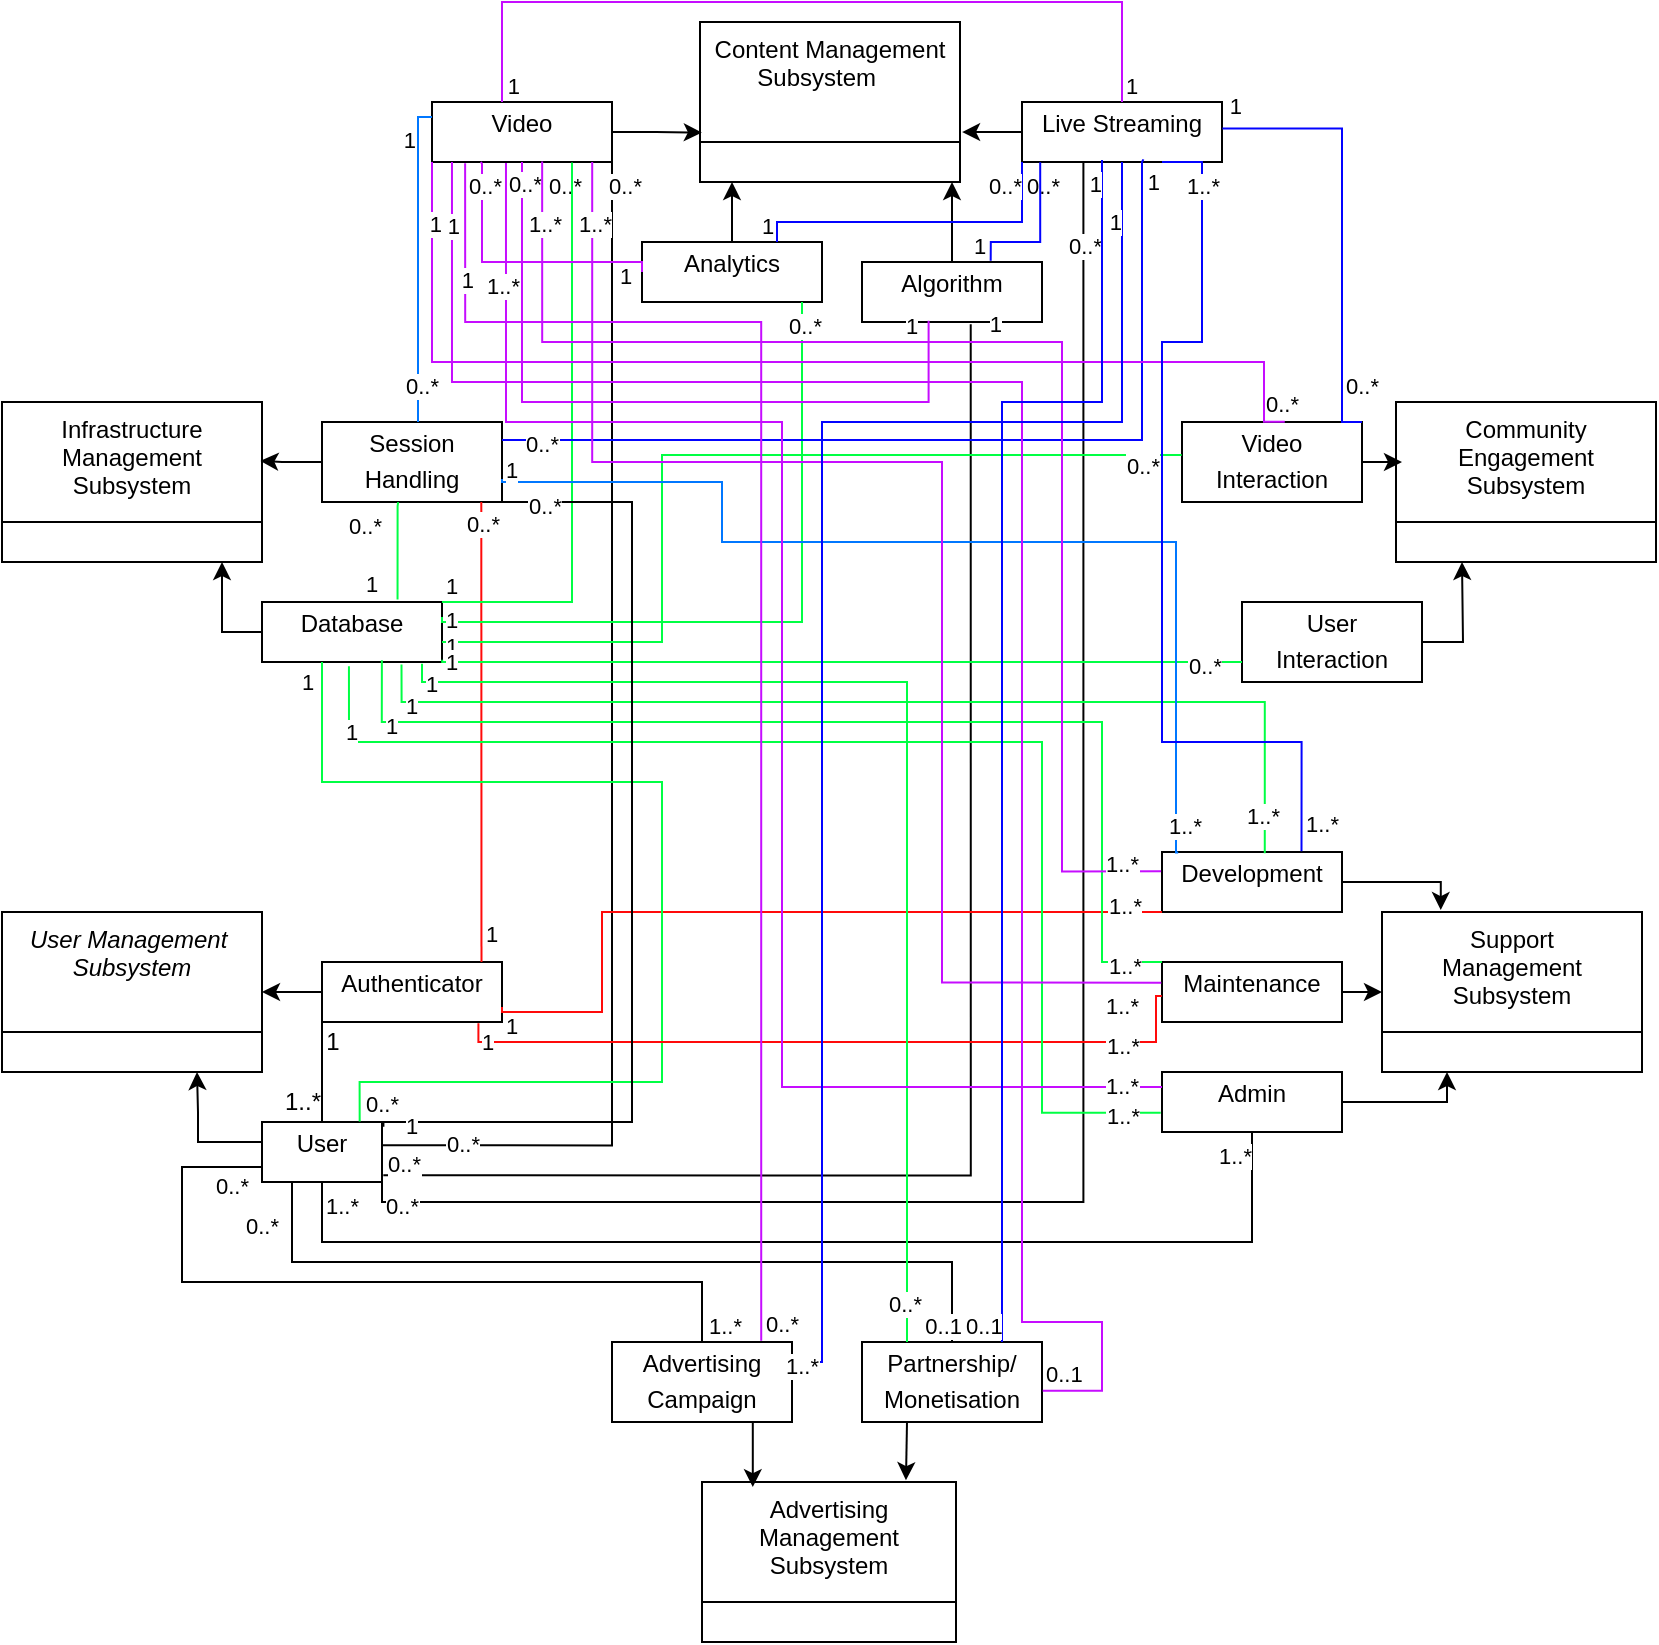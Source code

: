 <mxfile version="24.4.2" type="device">
  <diagram id="C5RBs43oDa-KdzZeNtuy" name="Page-1">
    <mxGraphModel dx="933" dy="451" grid="1" gridSize="10" guides="1" tooltips="1" connect="1" arrows="1" fold="1" page="1" pageScale="1" pageWidth="827" pageHeight="1169" math="0" shadow="0">
      <root>
        <mxCell id="WIyWlLk6GJQsqaUBKTNV-0" />
        <mxCell id="WIyWlLk6GJQsqaUBKTNV-1" parent="WIyWlLk6GJQsqaUBKTNV-0" />
        <mxCell id="zkfFHV4jXpPFQw0GAbJ--0" value="User Management &#xa;Subsystem" style="swimlane;fontStyle=2;align=center;verticalAlign=top;childLayout=stackLayout;horizontal=1;startSize=60;horizontalStack=0;resizeParent=1;resizeLast=0;collapsible=1;marginBottom=0;rounded=0;shadow=0;strokeWidth=1;" parent="WIyWlLk6GJQsqaUBKTNV-1" vertex="1">
          <mxGeometry y="465" width="130" height="80" as="geometry">
            <mxRectangle x="230" y="140" width="160" height="26" as="alternateBounds" />
          </mxGeometry>
        </mxCell>
        <mxCell id="zkfFHV4jXpPFQw0GAbJ--6" value="Community&#xa;Engagement&#xa;Subsystem" style="swimlane;fontStyle=0;align=center;verticalAlign=top;childLayout=stackLayout;horizontal=1;startSize=60;horizontalStack=0;resizeParent=1;resizeLast=0;collapsible=1;marginBottom=0;rounded=0;shadow=0;strokeWidth=1;" parent="WIyWlLk6GJQsqaUBKTNV-1" vertex="1">
          <mxGeometry x="697" y="210" width="130" height="80" as="geometry">
            <mxRectangle x="130" y="380" width="160" height="26" as="alternateBounds" />
          </mxGeometry>
        </mxCell>
        <mxCell id="zkfFHV4jXpPFQw0GAbJ--13" value="Content Management&#xa;Subsystem    " style="swimlane;fontStyle=0;align=center;verticalAlign=top;childLayout=stackLayout;horizontal=1;startSize=60;horizontalStack=0;resizeParent=1;resizeLast=0;collapsible=1;marginBottom=0;rounded=0;shadow=0;strokeWidth=1;" parent="WIyWlLk6GJQsqaUBKTNV-1" vertex="1">
          <mxGeometry x="349" y="20" width="130" height="80" as="geometry">
            <mxRectangle x="280" y="120" width="170" height="26" as="alternateBounds" />
          </mxGeometry>
        </mxCell>
        <mxCell id="zkfFHV4jXpPFQw0GAbJ--17" value="Infrastructure&#xa;Management&#xa;Subsystem" style="swimlane;fontStyle=0;align=center;verticalAlign=top;childLayout=stackLayout;horizontal=1;startSize=60;horizontalStack=0;resizeParent=1;resizeLast=0;collapsible=1;marginBottom=0;rounded=0;shadow=0;strokeWidth=1;" parent="WIyWlLk6GJQsqaUBKTNV-1" vertex="1">
          <mxGeometry y="210" width="130" height="80" as="geometry">
            <mxRectangle x="550" y="140" width="160" height="26" as="alternateBounds" />
          </mxGeometry>
        </mxCell>
        <mxCell id="QJG5FulogUUSZnAcrw5h-1" value="Support&#xa;Management&#xa;Subsystem" style="swimlane;fontStyle=0;align=center;verticalAlign=top;childLayout=stackLayout;horizontal=1;startSize=60;horizontalStack=0;resizeParent=1;resizeLast=0;collapsible=1;marginBottom=0;rounded=0;shadow=0;strokeWidth=1;" vertex="1" parent="WIyWlLk6GJQsqaUBKTNV-1">
          <mxGeometry x="690" y="465" width="130" height="80" as="geometry">
            <mxRectangle x="130" y="380" width="160" height="26" as="alternateBounds" />
          </mxGeometry>
        </mxCell>
        <mxCell id="QJG5FulogUUSZnAcrw5h-8" value="Advertising&#xa;Management&#xa;Subsystem" style="swimlane;fontStyle=0;align=center;verticalAlign=top;childLayout=stackLayout;horizontal=1;startSize=60;horizontalStack=0;resizeParent=1;resizeLast=0;collapsible=1;marginBottom=0;rounded=0;shadow=0;strokeWidth=1;" vertex="1" parent="WIyWlLk6GJQsqaUBKTNV-1">
          <mxGeometry x="350" y="750" width="127" height="80" as="geometry">
            <mxRectangle x="130" y="380" width="160" height="26" as="alternateBounds" />
          </mxGeometry>
        </mxCell>
        <mxCell id="QJG5FulogUUSZnAcrw5h-48" style="edgeStyle=orthogonalEdgeStyle;rounded=0;orthogonalLoop=1;jettySize=auto;html=1;entryX=1;entryY=0.5;entryDx=0;entryDy=0;" edge="1" parent="WIyWlLk6GJQsqaUBKTNV-1" source="QJG5FulogUUSZnAcrw5h-15" target="zkfFHV4jXpPFQw0GAbJ--0">
          <mxGeometry relative="1" as="geometry" />
        </mxCell>
        <mxCell id="QJG5FulogUUSZnAcrw5h-15" value="&lt;p style=&quot;margin: 4px 0px 0px;&quot;&gt;Authenticator&lt;/p&gt;" style="verticalAlign=top;align=center;overflow=fill;html=1;whiteSpace=wrap;" vertex="1" parent="WIyWlLk6GJQsqaUBKTNV-1">
          <mxGeometry x="160" y="490" width="90" height="30" as="geometry" />
        </mxCell>
        <mxCell id="QJG5FulogUUSZnAcrw5h-49" style="edgeStyle=orthogonalEdgeStyle;rounded=0;orthogonalLoop=1;jettySize=auto;html=1;entryX=0.75;entryY=1;entryDx=0;entryDy=0;" edge="1" parent="WIyWlLk6GJQsqaUBKTNV-1" source="QJG5FulogUUSZnAcrw5h-16" target="zkfFHV4jXpPFQw0GAbJ--0">
          <mxGeometry relative="1" as="geometry">
            <mxPoint x="100" y="550" as="targetPoint" />
            <Array as="points">
              <mxPoint x="98" y="580" />
              <mxPoint x="98" y="565" />
              <mxPoint x="98" y="565" />
            </Array>
          </mxGeometry>
        </mxCell>
        <mxCell id="QJG5FulogUUSZnAcrw5h-16" value="&lt;p style=&quot;margin: 4px 0px 0px;&quot;&gt;User&lt;/p&gt;" style="verticalAlign=top;align=center;overflow=fill;html=1;whiteSpace=wrap;" vertex="1" parent="WIyWlLk6GJQsqaUBKTNV-1">
          <mxGeometry x="130" y="570" width="60" height="30" as="geometry" />
        </mxCell>
        <mxCell id="QJG5FulogUUSZnAcrw5h-43" style="edgeStyle=orthogonalEdgeStyle;rounded=0;orthogonalLoop=1;jettySize=auto;html=1;" edge="1" parent="WIyWlLk6GJQsqaUBKTNV-1" source="QJG5FulogUUSZnAcrw5h-17">
          <mxGeometry relative="1" as="geometry">
            <mxPoint x="110" y="290" as="targetPoint" />
          </mxGeometry>
        </mxCell>
        <mxCell id="QJG5FulogUUSZnAcrw5h-17" value="&lt;p style=&quot;margin: 4px 0px 0px;&quot;&gt;Database&lt;/p&gt;" style="verticalAlign=top;align=center;overflow=fill;html=1;whiteSpace=wrap;" vertex="1" parent="WIyWlLk6GJQsqaUBKTNV-1">
          <mxGeometry x="130" y="310" width="90" height="30" as="geometry" />
        </mxCell>
        <mxCell id="QJG5FulogUUSZnAcrw5h-18" value="&lt;p style=&quot;margin: 4px 0px 0px;&quot;&gt;Session&lt;/p&gt;&lt;p style=&quot;margin: 4px 0px 0px;&quot;&gt;Handling&lt;/p&gt;" style="verticalAlign=top;align=center;overflow=fill;html=1;whiteSpace=wrap;" vertex="1" parent="WIyWlLk6GJQsqaUBKTNV-1">
          <mxGeometry x="160" y="220" width="90" height="40" as="geometry" />
        </mxCell>
        <mxCell id="QJG5FulogUUSZnAcrw5h-19" value="&lt;p style=&quot;margin: 4px 0px 0px;&quot;&gt;Video&lt;/p&gt;" style="verticalAlign=top;align=center;overflow=fill;html=1;whiteSpace=wrap;" vertex="1" parent="WIyWlLk6GJQsqaUBKTNV-1">
          <mxGeometry x="215" y="60" width="90" height="30" as="geometry" />
        </mxCell>
        <mxCell id="QJG5FulogUUSZnAcrw5h-21" value="&lt;p style=&quot;margin: 4px 0px 0px;&quot;&gt;Live Streaming&lt;/p&gt;" style="verticalAlign=top;align=center;overflow=fill;html=1;whiteSpace=wrap;" vertex="1" parent="WIyWlLk6GJQsqaUBKTNV-1">
          <mxGeometry x="510" y="60" width="100" height="30" as="geometry" />
        </mxCell>
        <mxCell id="QJG5FulogUUSZnAcrw5h-41" style="edgeStyle=orthogonalEdgeStyle;rounded=0;orthogonalLoop=1;jettySize=auto;html=1;" edge="1" parent="WIyWlLk6GJQsqaUBKTNV-1" source="QJG5FulogUUSZnAcrw5h-22">
          <mxGeometry relative="1" as="geometry">
            <mxPoint x="475" y="100" as="targetPoint" />
          </mxGeometry>
        </mxCell>
        <mxCell id="QJG5FulogUUSZnAcrw5h-22" value="&lt;p style=&quot;margin: 4px 0px 0px;&quot;&gt;Algorithm&lt;/p&gt;" style="verticalAlign=top;align=center;overflow=fill;html=1;whiteSpace=wrap;" vertex="1" parent="WIyWlLk6GJQsqaUBKTNV-1">
          <mxGeometry x="430" y="140" width="90" height="30" as="geometry" />
        </mxCell>
        <mxCell id="QJG5FulogUUSZnAcrw5h-39" style="edgeStyle=orthogonalEdgeStyle;rounded=0;orthogonalLoop=1;jettySize=auto;html=1;" edge="1" parent="WIyWlLk6GJQsqaUBKTNV-1" source="QJG5FulogUUSZnAcrw5h-23">
          <mxGeometry relative="1" as="geometry">
            <mxPoint x="365" y="100" as="targetPoint" />
          </mxGeometry>
        </mxCell>
        <mxCell id="QJG5FulogUUSZnAcrw5h-23" value="&lt;p style=&quot;margin: 4px 0px 0px;&quot;&gt;Analytics&lt;/p&gt;" style="verticalAlign=top;align=center;overflow=fill;html=1;whiteSpace=wrap;" vertex="1" parent="WIyWlLk6GJQsqaUBKTNV-1">
          <mxGeometry x="320" y="130" width="90" height="30" as="geometry" />
        </mxCell>
        <mxCell id="QJG5FulogUUSZnAcrw5h-45" style="edgeStyle=orthogonalEdgeStyle;rounded=0;orthogonalLoop=1;jettySize=auto;html=1;" edge="1" parent="WIyWlLk6GJQsqaUBKTNV-1" source="QJG5FulogUUSZnAcrw5h-24">
          <mxGeometry relative="1" as="geometry">
            <mxPoint x="700" y="240" as="targetPoint" />
          </mxGeometry>
        </mxCell>
        <mxCell id="QJG5FulogUUSZnAcrw5h-24" value="&lt;p style=&quot;margin: 4px 0px 0px;&quot;&gt;Video&lt;/p&gt;&lt;p style=&quot;margin: 4px 0px 0px;&quot;&gt;Interaction&lt;/p&gt;" style="verticalAlign=top;align=center;overflow=fill;html=1;whiteSpace=wrap;" vertex="1" parent="WIyWlLk6GJQsqaUBKTNV-1">
          <mxGeometry x="590" y="220" width="90" height="40" as="geometry" />
        </mxCell>
        <mxCell id="QJG5FulogUUSZnAcrw5h-47" style="edgeStyle=orthogonalEdgeStyle;rounded=0;orthogonalLoop=1;jettySize=auto;html=1;" edge="1" parent="WIyWlLk6GJQsqaUBKTNV-1" source="QJG5FulogUUSZnAcrw5h-25">
          <mxGeometry relative="1" as="geometry">
            <mxPoint x="730" y="290" as="targetPoint" />
          </mxGeometry>
        </mxCell>
        <mxCell id="QJG5FulogUUSZnAcrw5h-25" value="&lt;p style=&quot;margin: 4px 0px 0px;&quot;&gt;User&lt;/p&gt;&lt;p style=&quot;margin: 4px 0px 0px;&quot;&gt;Interaction&lt;/p&gt;" style="verticalAlign=top;align=center;overflow=fill;html=1;whiteSpace=wrap;" vertex="1" parent="WIyWlLk6GJQsqaUBKTNV-1">
          <mxGeometry x="620" y="310" width="90" height="40" as="geometry" />
        </mxCell>
        <mxCell id="QJG5FulogUUSZnAcrw5h-26" value="&lt;p style=&quot;margin: 4px 0px 0px;&quot;&gt;Development&lt;/p&gt;" style="verticalAlign=top;align=center;overflow=fill;html=1;whiteSpace=wrap;" vertex="1" parent="WIyWlLk6GJQsqaUBKTNV-1">
          <mxGeometry x="580" y="435" width="90" height="30" as="geometry" />
        </mxCell>
        <mxCell id="QJG5FulogUUSZnAcrw5h-53" style="edgeStyle=orthogonalEdgeStyle;rounded=0;orthogonalLoop=1;jettySize=auto;html=1;exitX=1;exitY=0.5;exitDx=0;exitDy=0;entryX=0;entryY=0.5;entryDx=0;entryDy=0;" edge="1" parent="WIyWlLk6GJQsqaUBKTNV-1" source="QJG5FulogUUSZnAcrw5h-27" target="QJG5FulogUUSZnAcrw5h-1">
          <mxGeometry relative="1" as="geometry" />
        </mxCell>
        <mxCell id="QJG5FulogUUSZnAcrw5h-27" value="&lt;p style=&quot;margin: 4px 0px 0px;&quot;&gt;Maintenance&lt;/p&gt;" style="verticalAlign=top;align=center;overflow=fill;html=1;whiteSpace=wrap;" vertex="1" parent="WIyWlLk6GJQsqaUBKTNV-1">
          <mxGeometry x="580" y="490" width="90" height="30" as="geometry" />
        </mxCell>
        <mxCell id="QJG5FulogUUSZnAcrw5h-55" style="edgeStyle=orthogonalEdgeStyle;rounded=0;orthogonalLoop=1;jettySize=auto;html=1;exitX=1;exitY=0.5;exitDx=0;exitDy=0;entryX=0.25;entryY=1;entryDx=0;entryDy=0;" edge="1" parent="WIyWlLk6GJQsqaUBKTNV-1" source="QJG5FulogUUSZnAcrw5h-28" target="QJG5FulogUUSZnAcrw5h-1">
          <mxGeometry relative="1" as="geometry">
            <Array as="points">
              <mxPoint x="723" y="560" />
            </Array>
          </mxGeometry>
        </mxCell>
        <mxCell id="QJG5FulogUUSZnAcrw5h-28" value="&lt;p style=&quot;margin: 4px 0px 0px;&quot;&gt;Admin&lt;/p&gt;" style="verticalAlign=top;align=center;overflow=fill;html=1;whiteSpace=wrap;" vertex="1" parent="WIyWlLk6GJQsqaUBKTNV-1">
          <mxGeometry x="580" y="545" width="90" height="30" as="geometry" />
        </mxCell>
        <mxCell id="QJG5FulogUUSZnAcrw5h-29" value="&lt;p style=&quot;margin: 4px 0px 0px;&quot;&gt;Partnership/&lt;/p&gt;&lt;p style=&quot;margin: 4px 0px 0px;&quot;&gt;Monetisation&lt;/p&gt;" style="verticalAlign=top;align=center;overflow=fill;html=1;whiteSpace=wrap;" vertex="1" parent="WIyWlLk6GJQsqaUBKTNV-1">
          <mxGeometry x="430" y="680" width="90" height="40" as="geometry" />
        </mxCell>
        <mxCell id="QJG5FulogUUSZnAcrw5h-30" value="&lt;p style=&quot;margin: 4px 0px 0px;&quot;&gt;Advertising&lt;/p&gt;&lt;p style=&quot;margin: 4px 0px 0px;&quot;&gt;Campaign&lt;/p&gt;" style="verticalAlign=top;align=center;overflow=fill;html=1;whiteSpace=wrap;" vertex="1" parent="WIyWlLk6GJQsqaUBKTNV-1">
          <mxGeometry x="305" y="680" width="90" height="40" as="geometry" />
        </mxCell>
        <mxCell id="QJG5FulogUUSZnAcrw5h-37" style="edgeStyle=orthogonalEdgeStyle;rounded=0;orthogonalLoop=1;jettySize=auto;html=1;entryX=0.007;entryY=0.691;entryDx=0;entryDy=0;entryPerimeter=0;" edge="1" parent="WIyWlLk6GJQsqaUBKTNV-1" source="QJG5FulogUUSZnAcrw5h-19" target="zkfFHV4jXpPFQw0GAbJ--13">
          <mxGeometry relative="1" as="geometry" />
        </mxCell>
        <mxCell id="QJG5FulogUUSZnAcrw5h-38" style="edgeStyle=orthogonalEdgeStyle;rounded=0;orthogonalLoop=1;jettySize=auto;html=1;entryX=1.008;entryY=0.688;entryDx=0;entryDy=0;entryPerimeter=0;" edge="1" parent="WIyWlLk6GJQsqaUBKTNV-1" source="QJG5FulogUUSZnAcrw5h-21" target="zkfFHV4jXpPFQw0GAbJ--13">
          <mxGeometry relative="1" as="geometry" />
        </mxCell>
        <mxCell id="QJG5FulogUUSZnAcrw5h-42" style="edgeStyle=orthogonalEdgeStyle;rounded=0;orthogonalLoop=1;jettySize=auto;html=1;entryX=0.994;entryY=0.368;entryDx=0;entryDy=0;entryPerimeter=0;" edge="1" parent="WIyWlLk6GJQsqaUBKTNV-1" source="QJG5FulogUUSZnAcrw5h-18" target="zkfFHV4jXpPFQw0GAbJ--17">
          <mxGeometry relative="1" as="geometry" />
        </mxCell>
        <mxCell id="QJG5FulogUUSZnAcrw5h-50" style="edgeStyle=orthogonalEdgeStyle;rounded=0;orthogonalLoop=1;jettySize=auto;html=1;exitX=0.25;exitY=1;exitDx=0;exitDy=0;entryX=0.803;entryY=-0.011;entryDx=0;entryDy=0;entryPerimeter=0;" edge="1" parent="WIyWlLk6GJQsqaUBKTNV-1" source="QJG5FulogUUSZnAcrw5h-29" target="QJG5FulogUUSZnAcrw5h-8">
          <mxGeometry relative="1" as="geometry" />
        </mxCell>
        <mxCell id="QJG5FulogUUSZnAcrw5h-51" style="edgeStyle=orthogonalEdgeStyle;rounded=0;orthogonalLoop=1;jettySize=auto;html=1;exitX=0.75;exitY=1;exitDx=0;exitDy=0;entryX=0.2;entryY=0.032;entryDx=0;entryDy=0;entryPerimeter=0;" edge="1" parent="WIyWlLk6GJQsqaUBKTNV-1" source="QJG5FulogUUSZnAcrw5h-30" target="QJG5FulogUUSZnAcrw5h-8">
          <mxGeometry relative="1" as="geometry" />
        </mxCell>
        <mxCell id="QJG5FulogUUSZnAcrw5h-52" style="edgeStyle=orthogonalEdgeStyle;rounded=0;orthogonalLoop=1;jettySize=auto;html=1;exitX=1;exitY=0.5;exitDx=0;exitDy=0;entryX=0.226;entryY=-0.012;entryDx=0;entryDy=0;entryPerimeter=0;" edge="1" parent="WIyWlLk6GJQsqaUBKTNV-1" source="QJG5FulogUUSZnAcrw5h-26" target="QJG5FulogUUSZnAcrw5h-1">
          <mxGeometry relative="1" as="geometry">
            <Array as="points">
              <mxPoint x="719" y="450" />
            </Array>
          </mxGeometry>
        </mxCell>
        <mxCell id="QJG5FulogUUSZnAcrw5h-56" value="" style="endArrow=none;html=1;edgeStyle=orthogonalEdgeStyle;rounded=0;exitX=0;exitY=1;exitDx=0;exitDy=0;entryX=0.5;entryY=0;entryDx=0;entryDy=0;" edge="1" parent="WIyWlLk6GJQsqaUBKTNV-1" source="QJG5FulogUUSZnAcrw5h-15" target="QJG5FulogUUSZnAcrw5h-16">
          <mxGeometry relative="1" as="geometry">
            <mxPoint x="189" y="550" as="sourcePoint" />
            <mxPoint x="349" y="550" as="targetPoint" />
          </mxGeometry>
        </mxCell>
        <mxCell id="QJG5FulogUUSZnAcrw5h-59" value="1..*" style="text;html=1;align=center;verticalAlign=middle;resizable=0;points=[];autosize=1;strokeColor=none;fillColor=none;" vertex="1" parent="WIyWlLk6GJQsqaUBKTNV-1">
          <mxGeometry x="130" y="545" width="40" height="30" as="geometry" />
        </mxCell>
        <mxCell id="QJG5FulogUUSZnAcrw5h-60" value="1" style="text;html=1;align=center;verticalAlign=middle;resizable=0;points=[];autosize=1;strokeColor=none;fillColor=none;" vertex="1" parent="WIyWlLk6GJQsqaUBKTNV-1">
          <mxGeometry x="150" y="515" width="30" height="30" as="geometry" />
        </mxCell>
        <mxCell id="QJG5FulogUUSZnAcrw5h-61" value="" style="endArrow=none;html=1;edgeStyle=orthogonalEdgeStyle;rounded=0;exitX=0.994;exitY=0.389;exitDx=0;exitDy=0;entryX=1;entryY=1;entryDx=0;entryDy=0;exitPerimeter=0;" edge="1" parent="WIyWlLk6GJQsqaUBKTNV-1" source="QJG5FulogUUSZnAcrw5h-16" target="QJG5FulogUUSZnAcrw5h-19">
          <mxGeometry relative="1" as="geometry">
            <mxPoint x="150" y="430" as="sourcePoint" />
            <mxPoint x="310" y="430" as="targetPoint" />
            <Array as="points">
              <mxPoint x="305" y="582" />
            </Array>
          </mxGeometry>
        </mxCell>
        <mxCell id="QJG5FulogUUSZnAcrw5h-62" value="0..*" style="edgeLabel;resizable=0;html=1;align=left;verticalAlign=bottom;" connectable="0" vertex="1" parent="QJG5FulogUUSZnAcrw5h-61">
          <mxGeometry x="-1" relative="1" as="geometry">
            <mxPoint x="-10" y="-12" as="offset" />
          </mxGeometry>
        </mxCell>
        <mxCell id="QJG5FulogUUSZnAcrw5h-63" value="0..*" style="edgeLabel;resizable=0;html=1;align=right;verticalAlign=bottom;" connectable="0" vertex="1" parent="QJG5FulogUUSZnAcrw5h-61">
          <mxGeometry x="1" relative="1" as="geometry">
            <mxPoint x="-15" y="20" as="offset" />
          </mxGeometry>
        </mxCell>
        <mxCell id="QJG5FulogUUSZnAcrw5h-66" value="" style="endArrow=none;html=1;edgeStyle=orthogonalEdgeStyle;rounded=0;exitX=1;exitY=1;exitDx=0;exitDy=0;entryX=0.307;entryY=1.011;entryDx=0;entryDy=0;entryPerimeter=0;" edge="1" parent="WIyWlLk6GJQsqaUBKTNV-1" source="QJG5FulogUUSZnAcrw5h-16" target="QJG5FulogUUSZnAcrw5h-21">
          <mxGeometry relative="1" as="geometry">
            <mxPoint x="200" y="595" as="sourcePoint" />
            <mxPoint x="315" y="100" as="targetPoint" />
            <Array as="points">
              <mxPoint x="190" y="610" />
              <mxPoint x="541" y="610" />
            </Array>
          </mxGeometry>
        </mxCell>
        <mxCell id="QJG5FulogUUSZnAcrw5h-67" value="0..*" style="edgeLabel;resizable=0;html=1;align=left;verticalAlign=bottom;" connectable="0" vertex="1" parent="QJG5FulogUUSZnAcrw5h-66">
          <mxGeometry x="-1" relative="1" as="geometry">
            <mxPoint y="20" as="offset" />
          </mxGeometry>
        </mxCell>
        <mxCell id="QJG5FulogUUSZnAcrw5h-68" value="0..*" style="edgeLabel;resizable=0;html=1;align=right;verticalAlign=bottom;" connectable="0" vertex="1" parent="QJG5FulogUUSZnAcrw5h-66">
          <mxGeometry x="1" relative="1" as="geometry">
            <mxPoint x="-11" y="20" as="offset" />
          </mxGeometry>
        </mxCell>
        <mxCell id="QJG5FulogUUSZnAcrw5h-69" value="" style="endArrow=none;html=1;edgeStyle=orthogonalEdgeStyle;rounded=0;exitX=1.011;exitY=0.889;exitDx=0;exitDy=0;entryX=0.604;entryY=1.039;entryDx=0;entryDy=0;entryPerimeter=0;exitPerimeter=0;" edge="1" parent="WIyWlLk6GJQsqaUBKTNV-1" source="QJG5FulogUUSZnAcrw5h-16" target="QJG5FulogUUSZnAcrw5h-22">
          <mxGeometry relative="1" as="geometry">
            <mxPoint x="200" y="588" as="sourcePoint" />
            <mxPoint x="315" y="100" as="targetPoint" />
          </mxGeometry>
        </mxCell>
        <mxCell id="QJG5FulogUUSZnAcrw5h-70" value="0..*" style="edgeLabel;resizable=0;html=1;align=left;verticalAlign=bottom;" connectable="0" vertex="1" parent="QJG5FulogUUSZnAcrw5h-69">
          <mxGeometry x="-1" relative="1" as="geometry">
            <mxPoint y="3" as="offset" />
          </mxGeometry>
        </mxCell>
        <mxCell id="QJG5FulogUUSZnAcrw5h-71" value="1" style="edgeLabel;resizable=0;html=1;align=right;verticalAlign=bottom;" connectable="0" vertex="1" parent="QJG5FulogUUSZnAcrw5h-69">
          <mxGeometry x="1" relative="1" as="geometry">
            <mxPoint x="16" y="9" as="offset" />
          </mxGeometry>
        </mxCell>
        <mxCell id="QJG5FulogUUSZnAcrw5h-72" value="" style="endArrow=none;html=1;edgeStyle=orthogonalEdgeStyle;rounded=0;exitX=0.5;exitY=1;exitDx=0;exitDy=0;entryX=0.5;entryY=1;entryDx=0;entryDy=0;" edge="1" parent="WIyWlLk6GJQsqaUBKTNV-1" source="QJG5FulogUUSZnAcrw5h-16" target="QJG5FulogUUSZnAcrw5h-28">
          <mxGeometry relative="1" as="geometry">
            <mxPoint x="200" y="610" as="sourcePoint" />
            <mxPoint x="551" y="100" as="targetPoint" />
            <Array as="points">
              <mxPoint x="160" y="630" />
              <mxPoint x="625" y="630" />
            </Array>
          </mxGeometry>
        </mxCell>
        <mxCell id="QJG5FulogUUSZnAcrw5h-73" value="1..*" style="edgeLabel;resizable=0;html=1;align=left;verticalAlign=bottom;" connectable="0" vertex="1" parent="QJG5FulogUUSZnAcrw5h-72">
          <mxGeometry x="-1" relative="1" as="geometry">
            <mxPoint y="20" as="offset" />
          </mxGeometry>
        </mxCell>
        <mxCell id="QJG5FulogUUSZnAcrw5h-74" value="1..*" style="edgeLabel;resizable=0;html=1;align=right;verticalAlign=bottom;" connectable="0" vertex="1" parent="QJG5FulogUUSZnAcrw5h-72">
          <mxGeometry x="1" relative="1" as="geometry">
            <mxPoint y="20" as="offset" />
          </mxGeometry>
        </mxCell>
        <mxCell id="QJG5FulogUUSZnAcrw5h-75" value="" style="endArrow=none;html=1;edgeStyle=orthogonalEdgeStyle;rounded=0;exitX=0.25;exitY=1;exitDx=0;exitDy=0;entryX=0.5;entryY=0;entryDx=0;entryDy=0;" edge="1" parent="WIyWlLk6GJQsqaUBKTNV-1" source="QJG5FulogUUSZnAcrw5h-16" target="QJG5FulogUUSZnAcrw5h-29">
          <mxGeometry relative="1" as="geometry">
            <mxPoint x="170" y="610" as="sourcePoint" />
            <mxPoint x="635" y="585" as="targetPoint" />
            <Array as="points">
              <mxPoint x="145" y="640" />
              <mxPoint x="475" y="640" />
            </Array>
          </mxGeometry>
        </mxCell>
        <mxCell id="QJG5FulogUUSZnAcrw5h-76" value="0..*" style="edgeLabel;resizable=0;html=1;align=left;verticalAlign=bottom;" connectable="0" vertex="1" parent="QJG5FulogUUSZnAcrw5h-75">
          <mxGeometry x="-1" relative="1" as="geometry">
            <mxPoint x="-25" y="30" as="offset" />
          </mxGeometry>
        </mxCell>
        <mxCell id="QJG5FulogUUSZnAcrw5h-77" value="0..1" style="edgeLabel;resizable=0;html=1;align=right;verticalAlign=bottom;" connectable="0" vertex="1" parent="QJG5FulogUUSZnAcrw5h-75">
          <mxGeometry x="1" relative="1" as="geometry">
            <mxPoint x="5" as="offset" />
          </mxGeometry>
        </mxCell>
        <mxCell id="QJG5FulogUUSZnAcrw5h-79" value="" style="endArrow=none;html=1;edgeStyle=orthogonalEdgeStyle;rounded=0;exitX=0;exitY=0.75;exitDx=0;exitDy=0;entryX=0.5;entryY=0;entryDx=0;entryDy=0;" edge="1" parent="WIyWlLk6GJQsqaUBKTNV-1" source="QJG5FulogUUSZnAcrw5h-16" target="QJG5FulogUUSZnAcrw5h-30">
          <mxGeometry relative="1" as="geometry">
            <mxPoint x="155" y="610" as="sourcePoint" />
            <mxPoint x="350" y="680" as="targetPoint" />
            <Array as="points">
              <mxPoint x="90" y="593" />
              <mxPoint x="90" y="650" />
              <mxPoint x="350" y="650" />
              <mxPoint x="350" y="680" />
            </Array>
          </mxGeometry>
        </mxCell>
        <mxCell id="QJG5FulogUUSZnAcrw5h-80" value="0..*" style="edgeLabel;resizable=0;html=1;align=left;verticalAlign=bottom;" connectable="0" vertex="1" parent="QJG5FulogUUSZnAcrw5h-79">
          <mxGeometry x="-1" relative="1" as="geometry">
            <mxPoint x="-25" y="18" as="offset" />
          </mxGeometry>
        </mxCell>
        <mxCell id="QJG5FulogUUSZnAcrw5h-81" value="1..*" style="edgeLabel;resizable=0;html=1;align=right;verticalAlign=bottom;" connectable="0" vertex="1" parent="QJG5FulogUUSZnAcrw5h-79">
          <mxGeometry x="1" relative="1" as="geometry">
            <mxPoint x="20" as="offset" />
          </mxGeometry>
        </mxCell>
        <mxCell id="QJG5FulogUUSZnAcrw5h-82" value="" style="endArrow=none;html=1;edgeStyle=orthogonalEdgeStyle;rounded=0;exitX=0.886;exitY=-0.002;exitDx=0;exitDy=0;entryX=0.885;entryY=1;entryDx=0;entryDy=0;entryPerimeter=0;strokeColor=#FF0A0A;exitPerimeter=0;" edge="1" parent="WIyWlLk6GJQsqaUBKTNV-1" source="QJG5FulogUUSZnAcrw5h-15" target="QJG5FulogUUSZnAcrw5h-18">
          <mxGeometry relative="1" as="geometry">
            <mxPoint x="200" y="588" as="sourcePoint" />
            <mxPoint x="315" y="100" as="targetPoint" />
            <Array as="points" />
          </mxGeometry>
        </mxCell>
        <mxCell id="QJG5FulogUUSZnAcrw5h-83" value="1" style="edgeLabel;resizable=0;html=1;align=left;verticalAlign=bottom;" connectable="0" vertex="1" parent="QJG5FulogUUSZnAcrw5h-82">
          <mxGeometry x="-1" relative="1" as="geometry">
            <mxPoint y="-5" as="offset" />
          </mxGeometry>
        </mxCell>
        <mxCell id="QJG5FulogUUSZnAcrw5h-84" value="0..*" style="edgeLabel;resizable=0;html=1;align=right;verticalAlign=bottom;" connectable="0" vertex="1" parent="QJG5FulogUUSZnAcrw5h-82">
          <mxGeometry x="1" relative="1" as="geometry">
            <mxPoint x="10" y="20" as="offset" />
          </mxGeometry>
        </mxCell>
        <mxCell id="QJG5FulogUUSZnAcrw5h-86" value="" style="endArrow=none;html=1;edgeStyle=orthogonalEdgeStyle;rounded=0;exitX=1;exitY=0.75;exitDx=0;exitDy=0;strokeColor=#FF0A0A;entryX=0;entryY=1;entryDx=0;entryDy=0;" edge="1" parent="WIyWlLk6GJQsqaUBKTNV-1" source="QJG5FulogUUSZnAcrw5h-15" target="QJG5FulogUUSZnAcrw5h-26">
          <mxGeometry relative="1" as="geometry">
            <mxPoint x="260" y="515" as="sourcePoint" />
            <mxPoint x="580" y="450" as="targetPoint" />
            <Array as="points">
              <mxPoint x="250" y="515" />
              <mxPoint x="300" y="515" />
              <mxPoint x="300" y="465" />
            </Array>
          </mxGeometry>
        </mxCell>
        <mxCell id="QJG5FulogUUSZnAcrw5h-87" value="1" style="edgeLabel;resizable=0;html=1;align=left;verticalAlign=bottom;" connectable="0" vertex="1" parent="QJG5FulogUUSZnAcrw5h-86">
          <mxGeometry x="-1" relative="1" as="geometry">
            <mxPoint y="18" as="offset" />
          </mxGeometry>
        </mxCell>
        <mxCell id="QJG5FulogUUSZnAcrw5h-88" value="1..*" style="edgeLabel;resizable=0;html=1;align=right;verticalAlign=bottom;" connectable="0" vertex="1" parent="QJG5FulogUUSZnAcrw5h-86">
          <mxGeometry x="1" relative="1" as="geometry">
            <mxPoint x="-10" y="5" as="offset" />
          </mxGeometry>
        </mxCell>
        <mxCell id="QJG5FulogUUSZnAcrw5h-93" value="" style="endArrow=none;html=1;edgeStyle=orthogonalEdgeStyle;rounded=0;strokeColor=#00FF44;entryX=0.814;entryY=-0.007;entryDx=0;entryDy=0;entryPerimeter=0;" edge="1" parent="WIyWlLk6GJQsqaUBKTNV-1" target="QJG5FulogUUSZnAcrw5h-16">
          <mxGeometry relative="1" as="geometry">
            <mxPoint x="160" y="340" as="sourcePoint" />
            <mxPoint x="330" y="480" as="targetPoint" />
            <Array as="points">
              <mxPoint x="160" y="340" />
              <mxPoint x="160" y="400" />
              <mxPoint x="330" y="400" />
              <mxPoint x="330" y="550" />
              <mxPoint x="179" y="550" />
            </Array>
          </mxGeometry>
        </mxCell>
        <mxCell id="QJG5FulogUUSZnAcrw5h-94" value="1" style="edgeLabel;resizable=0;html=1;align=left;verticalAlign=bottom;" connectable="0" vertex="1" parent="QJG5FulogUUSZnAcrw5h-93">
          <mxGeometry x="-1" relative="1" as="geometry">
            <mxPoint x="-12" y="18" as="offset" />
          </mxGeometry>
        </mxCell>
        <mxCell id="QJG5FulogUUSZnAcrw5h-95" value="0..*" style="edgeLabel;resizable=0;html=1;align=right;verticalAlign=bottom;" connectable="0" vertex="1" parent="QJG5FulogUUSZnAcrw5h-93">
          <mxGeometry x="1" relative="1" as="geometry">
            <mxPoint x="61" y="20" as="offset" />
          </mxGeometry>
        </mxCell>
        <mxCell id="QJG5FulogUUSZnAcrw5h-96" value="" style="endArrow=none;html=1;edgeStyle=orthogonalEdgeStyle;rounded=0;exitX=1;exitY=0;exitDx=0;exitDy=0;strokeColor=#00FF44;entryX=0.78;entryY=1.006;entryDx=0;entryDy=0;entryPerimeter=0;" edge="1" parent="WIyWlLk6GJQsqaUBKTNV-1" source="QJG5FulogUUSZnAcrw5h-17" target="QJG5FulogUUSZnAcrw5h-19">
          <mxGeometry relative="1" as="geometry">
            <mxPoint x="202" y="352" as="sourcePoint" />
            <mxPoint x="280" y="450" as="targetPoint" />
            <Array as="points">
              <mxPoint x="285" y="310" />
              <mxPoint x="285" y="90" />
            </Array>
          </mxGeometry>
        </mxCell>
        <mxCell id="QJG5FulogUUSZnAcrw5h-97" value="1" style="edgeLabel;resizable=0;html=1;align=left;verticalAlign=bottom;" connectable="0" vertex="1" parent="QJG5FulogUUSZnAcrw5h-96">
          <mxGeometry x="-1" relative="1" as="geometry">
            <mxPoint as="offset" />
          </mxGeometry>
        </mxCell>
        <mxCell id="QJG5FulogUUSZnAcrw5h-98" value="0..*" style="edgeLabel;resizable=0;html=1;align=right;verticalAlign=bottom;" connectable="0" vertex="1" parent="QJG5FulogUUSZnAcrw5h-96">
          <mxGeometry x="1" relative="1" as="geometry">
            <mxPoint x="35" y="20" as="offset" />
          </mxGeometry>
        </mxCell>
        <mxCell id="QJG5FulogUUSZnAcrw5h-90" value="" style="endArrow=none;html=1;edgeStyle=orthogonalEdgeStyle;rounded=0;exitX=0.869;exitY=1.019;exitDx=0;exitDy=0;strokeColor=#FF0A0A;exitPerimeter=0;entryX=-0.001;entryY=0.567;entryDx=0;entryDy=0;entryPerimeter=0;" edge="1" parent="WIyWlLk6GJQsqaUBKTNV-1" source="QJG5FulogUUSZnAcrw5h-15" target="QJG5FulogUUSZnAcrw5h-27">
          <mxGeometry relative="1" as="geometry">
            <mxPoint x="260" y="523" as="sourcePoint" />
            <mxPoint x="590" y="460" as="targetPoint" />
            <Array as="points">
              <mxPoint x="238" y="530" />
              <mxPoint x="577" y="530" />
              <mxPoint x="577" y="507" />
            </Array>
          </mxGeometry>
        </mxCell>
        <mxCell id="QJG5FulogUUSZnAcrw5h-91" value="1" style="edgeLabel;resizable=0;html=1;align=left;verticalAlign=bottom;" connectable="0" vertex="1" parent="QJG5FulogUUSZnAcrw5h-90">
          <mxGeometry x="-1" relative="1" as="geometry">
            <mxPoint y="18" as="offset" />
          </mxGeometry>
        </mxCell>
        <mxCell id="QJG5FulogUUSZnAcrw5h-92" value="1..*" style="edgeLabel;resizable=0;html=1;align=right;verticalAlign=bottom;" connectable="0" vertex="1" parent="QJG5FulogUUSZnAcrw5h-90">
          <mxGeometry x="1" relative="1" as="geometry">
            <mxPoint x="-10" y="33" as="offset" />
          </mxGeometry>
        </mxCell>
        <mxCell id="QJG5FulogUUSZnAcrw5h-99" value="" style="endArrow=none;html=1;edgeStyle=orthogonalEdgeStyle;rounded=0;exitX=0.753;exitY=-0.041;exitDx=0;exitDy=0;strokeColor=#00FF44;entryX=0.423;entryY=1.001;entryDx=0;entryDy=0;entryPerimeter=0;exitPerimeter=0;" edge="1" parent="WIyWlLk6GJQsqaUBKTNV-1" source="QJG5FulogUUSZnAcrw5h-17" target="QJG5FulogUUSZnAcrw5h-18">
          <mxGeometry relative="1" as="geometry">
            <mxPoint x="230" y="343" as="sourcePoint" />
            <mxPoint x="290" y="100" as="targetPoint" />
            <Array as="points">
              <mxPoint x="198" y="262" />
              <mxPoint x="198" y="262" />
            </Array>
          </mxGeometry>
        </mxCell>
        <mxCell id="QJG5FulogUUSZnAcrw5h-100" value="1" style="edgeLabel;resizable=0;html=1;align=left;verticalAlign=bottom;" connectable="0" vertex="1" parent="QJG5FulogUUSZnAcrw5h-99">
          <mxGeometry x="-1" relative="1" as="geometry">
            <mxPoint x="-18" y="1" as="offset" />
          </mxGeometry>
        </mxCell>
        <mxCell id="QJG5FulogUUSZnAcrw5h-101" value="0..*" style="edgeLabel;resizable=0;html=1;align=right;verticalAlign=bottom;" connectable="0" vertex="1" parent="QJG5FulogUUSZnAcrw5h-99">
          <mxGeometry x="1" relative="1" as="geometry">
            <mxPoint x="-8" y="20" as="offset" />
          </mxGeometry>
        </mxCell>
        <mxCell id="QJG5FulogUUSZnAcrw5h-105" value="" style="endArrow=none;html=1;edgeStyle=orthogonalEdgeStyle;rounded=0;strokeColor=#00FF44;exitX=1;exitY=0.25;exitDx=0;exitDy=0;" edge="1" parent="WIyWlLk6GJQsqaUBKTNV-1" source="QJG5FulogUUSZnAcrw5h-17">
          <mxGeometry relative="1" as="geometry">
            <mxPoint x="220" y="320" as="sourcePoint" />
            <mxPoint x="400" y="160" as="targetPoint" />
            <Array as="points">
              <mxPoint x="220" y="320" />
              <mxPoint x="400" y="320" />
              <mxPoint x="400" y="160" />
            </Array>
          </mxGeometry>
        </mxCell>
        <mxCell id="QJG5FulogUUSZnAcrw5h-106" value="1" style="edgeLabel;resizable=0;html=1;align=left;verticalAlign=bottom;" connectable="0" vertex="1" parent="QJG5FulogUUSZnAcrw5h-105">
          <mxGeometry x="-1" relative="1" as="geometry">
            <mxPoint y="10" as="offset" />
          </mxGeometry>
        </mxCell>
        <mxCell id="QJG5FulogUUSZnAcrw5h-107" value="0..*" style="edgeLabel;resizable=0;html=1;align=right;verticalAlign=bottom;" connectable="0" vertex="1" parent="QJG5FulogUUSZnAcrw5h-105">
          <mxGeometry x="1" relative="1" as="geometry">
            <mxPoint x="10" y="20" as="offset" />
          </mxGeometry>
        </mxCell>
        <mxCell id="QJG5FulogUUSZnAcrw5h-108" value="" style="endArrow=none;html=1;edgeStyle=orthogonalEdgeStyle;rounded=0;strokeColor=#00FF44;entryX=-0.002;entryY=0.412;entryDx=0;entryDy=0;entryPerimeter=0;" edge="1" parent="WIyWlLk6GJQsqaUBKTNV-1" target="QJG5FulogUUSZnAcrw5h-24">
          <mxGeometry relative="1" as="geometry">
            <mxPoint x="220" y="330" as="sourcePoint" />
            <mxPoint x="330" y="180" as="targetPoint" />
            <Array as="points">
              <mxPoint x="330" y="330" />
              <mxPoint x="330" y="237" />
            </Array>
          </mxGeometry>
        </mxCell>
        <mxCell id="QJG5FulogUUSZnAcrw5h-109" value="1" style="edgeLabel;resizable=0;html=1;align=left;verticalAlign=bottom;" connectable="0" vertex="1" parent="QJG5FulogUUSZnAcrw5h-108">
          <mxGeometry x="-1" relative="1" as="geometry">
            <mxPoint y="10" as="offset" />
          </mxGeometry>
        </mxCell>
        <mxCell id="QJG5FulogUUSZnAcrw5h-110" value="0..*" style="edgeLabel;resizable=0;html=1;align=right;verticalAlign=bottom;" connectable="0" vertex="1" parent="QJG5FulogUUSZnAcrw5h-108">
          <mxGeometry x="1" relative="1" as="geometry">
            <mxPoint x="-10" y="14" as="offset" />
          </mxGeometry>
        </mxCell>
        <mxCell id="QJG5FulogUUSZnAcrw5h-111" value="" style="endArrow=none;html=1;edgeStyle=orthogonalEdgeStyle;rounded=0;strokeColor=#00FF44;entryX=0;entryY=0.75;entryDx=0;entryDy=0;exitX=1.001;exitY=0.964;exitDx=0;exitDy=0;exitPerimeter=0;" edge="1" parent="WIyWlLk6GJQsqaUBKTNV-1" source="QJG5FulogUUSZnAcrw5h-17" target="QJG5FulogUUSZnAcrw5h-25">
          <mxGeometry relative="1" as="geometry">
            <mxPoint x="230" y="340" as="sourcePoint" />
            <mxPoint x="590" y="246" as="targetPoint" />
            <Array as="points">
              <mxPoint x="220" y="340" />
            </Array>
          </mxGeometry>
        </mxCell>
        <mxCell id="QJG5FulogUUSZnAcrw5h-112" value="1" style="edgeLabel;resizable=0;html=1;align=left;verticalAlign=bottom;" connectable="0" vertex="1" parent="QJG5FulogUUSZnAcrw5h-111">
          <mxGeometry x="-1" relative="1" as="geometry">
            <mxPoint y="10" as="offset" />
          </mxGeometry>
        </mxCell>
        <mxCell id="QJG5FulogUUSZnAcrw5h-113" value="0..*" style="edgeLabel;resizable=0;html=1;align=right;verticalAlign=bottom;" connectable="0" vertex="1" parent="QJG5FulogUUSZnAcrw5h-111">
          <mxGeometry x="1" relative="1" as="geometry">
            <mxPoint x="-10" y="10" as="offset" />
          </mxGeometry>
        </mxCell>
        <mxCell id="QJG5FulogUUSZnAcrw5h-114" value="" style="endArrow=none;html=1;edgeStyle=orthogonalEdgeStyle;rounded=0;strokeColor=#00FF44;entryX=0.25;entryY=0;entryDx=0;entryDy=0;exitX=0.835;exitY=1.028;exitDx=0;exitDy=0;exitPerimeter=0;" edge="1" parent="WIyWlLk6GJQsqaUBKTNV-1" target="QJG5FulogUUSZnAcrw5h-29">
          <mxGeometry relative="1" as="geometry">
            <mxPoint x="210.0" y="340.84" as="sourcePoint" />
            <mxPoint x="634.85" y="350" as="targetPoint" />
            <Array as="points">
              <mxPoint x="210" y="350" />
              <mxPoint x="452" y="350" />
            </Array>
          </mxGeometry>
        </mxCell>
        <mxCell id="QJG5FulogUUSZnAcrw5h-115" value="1" style="edgeLabel;resizable=0;html=1;align=left;verticalAlign=bottom;" connectable="0" vertex="1" parent="QJG5FulogUUSZnAcrw5h-114">
          <mxGeometry x="-1" relative="1" as="geometry">
            <mxPoint y="19" as="offset" />
          </mxGeometry>
        </mxCell>
        <mxCell id="QJG5FulogUUSZnAcrw5h-116" value="0..*" style="edgeLabel;resizable=0;html=1;align=right;verticalAlign=bottom;" connectable="0" vertex="1" parent="QJG5FulogUUSZnAcrw5h-114">
          <mxGeometry x="1" relative="1" as="geometry">
            <mxPoint x="8" y="-10" as="offset" />
          </mxGeometry>
        </mxCell>
        <mxCell id="QJG5FulogUUSZnAcrw5h-117" value="" style="endArrow=none;html=1;edgeStyle=orthogonalEdgeStyle;rounded=0;strokeColor=#00FF44;exitX=0.775;exitY=1.043;exitDx=0;exitDy=0;exitPerimeter=0;entryX=0.571;entryY=0.02;entryDx=0;entryDy=0;entryPerimeter=0;" edge="1" parent="WIyWlLk6GJQsqaUBKTNV-1" source="QJG5FulogUUSZnAcrw5h-17" target="QJG5FulogUUSZnAcrw5h-26">
          <mxGeometry relative="1" as="geometry">
            <mxPoint x="220.0" y="350.84" as="sourcePoint" />
            <mxPoint x="630" y="410" as="targetPoint" />
            <Array as="points">
              <mxPoint x="200" y="360" />
              <mxPoint x="631" y="360" />
            </Array>
          </mxGeometry>
        </mxCell>
        <mxCell id="QJG5FulogUUSZnAcrw5h-118" value="1" style="edgeLabel;resizable=0;html=1;align=left;verticalAlign=bottom;" connectable="0" vertex="1" parent="QJG5FulogUUSZnAcrw5h-117">
          <mxGeometry x="-1" relative="1" as="geometry">
            <mxPoint y="29" as="offset" />
          </mxGeometry>
        </mxCell>
        <mxCell id="QJG5FulogUUSZnAcrw5h-119" value="1..*" style="edgeLabel;resizable=0;html=1;align=right;verticalAlign=bottom;" connectable="0" vertex="1" parent="QJG5FulogUUSZnAcrw5h-117">
          <mxGeometry x="1" relative="1" as="geometry">
            <mxPoint x="8" y="-10" as="offset" />
          </mxGeometry>
        </mxCell>
        <mxCell id="QJG5FulogUUSZnAcrw5h-120" value="" style="endArrow=none;html=1;edgeStyle=orthogonalEdgeStyle;rounded=0;strokeColor=#00FF44;exitX=0.666;exitY=0.971;exitDx=0;exitDy=0;exitPerimeter=0;entryX=0;entryY=0;entryDx=0;entryDy=0;" edge="1" parent="WIyWlLk6GJQsqaUBKTNV-1" source="QJG5FulogUUSZnAcrw5h-17" target="QJG5FulogUUSZnAcrw5h-27">
          <mxGeometry relative="1" as="geometry">
            <mxPoint x="210" y="351" as="sourcePoint" />
            <mxPoint x="641" y="446" as="targetPoint" />
            <Array as="points">
              <mxPoint x="190" y="370" />
              <mxPoint x="550" y="370" />
              <mxPoint x="550" y="490" />
            </Array>
          </mxGeometry>
        </mxCell>
        <mxCell id="QJG5FulogUUSZnAcrw5h-121" value="1" style="edgeLabel;resizable=0;html=1;align=left;verticalAlign=bottom;" connectable="0" vertex="1" parent="QJG5FulogUUSZnAcrw5h-120">
          <mxGeometry x="-1" relative="1" as="geometry">
            <mxPoint y="41" as="offset" />
          </mxGeometry>
        </mxCell>
        <mxCell id="QJG5FulogUUSZnAcrw5h-122" value="1..*" style="edgeLabel;resizable=0;html=1;align=right;verticalAlign=bottom;" connectable="0" vertex="1" parent="QJG5FulogUUSZnAcrw5h-120">
          <mxGeometry x="1" relative="1" as="geometry">
            <mxPoint x="-10" y="10" as="offset" />
          </mxGeometry>
        </mxCell>
        <mxCell id="QJG5FulogUUSZnAcrw5h-123" value="" style="endArrow=none;html=1;edgeStyle=orthogonalEdgeStyle;rounded=0;strokeColor=#00FF44;exitX=0.483;exitY=1.07;exitDx=0;exitDy=0;exitPerimeter=0;entryX=-0.007;entryY=0.681;entryDx=0;entryDy=0;entryPerimeter=0;" edge="1" parent="WIyWlLk6GJQsqaUBKTNV-1" source="QJG5FulogUUSZnAcrw5h-17" target="QJG5FulogUUSZnAcrw5h-28">
          <mxGeometry relative="1" as="geometry">
            <mxPoint x="200" y="349" as="sourcePoint" />
            <mxPoint x="590" y="500" as="targetPoint" />
            <Array as="points">
              <mxPoint x="174" y="380" />
              <mxPoint x="520" y="380" />
              <mxPoint x="520" y="565" />
            </Array>
          </mxGeometry>
        </mxCell>
        <mxCell id="QJG5FulogUUSZnAcrw5h-124" value="1" style="edgeLabel;resizable=0;html=1;align=left;verticalAlign=bottom;" connectable="0" vertex="1" parent="QJG5FulogUUSZnAcrw5h-123">
          <mxGeometry x="-1" relative="1" as="geometry">
            <mxPoint x="-3" y="41" as="offset" />
          </mxGeometry>
        </mxCell>
        <mxCell id="QJG5FulogUUSZnAcrw5h-125" value="1..*" style="edgeLabel;resizable=0;html=1;align=right;verticalAlign=bottom;" connectable="0" vertex="1" parent="QJG5FulogUUSZnAcrw5h-123">
          <mxGeometry x="1" relative="1" as="geometry">
            <mxPoint x="-10" y="10" as="offset" />
          </mxGeometry>
        </mxCell>
        <mxCell id="QJG5FulogUUSZnAcrw5h-126" value="" style="endArrow=none;html=1;edgeStyle=orthogonalEdgeStyle;rounded=0;exitX=1.012;exitY=0.08;exitDx=0;exitDy=0;entryX=1;entryY=1;entryDx=0;entryDy=0;exitPerimeter=0;" edge="1" parent="WIyWlLk6GJQsqaUBKTNV-1" source="QJG5FulogUUSZnAcrw5h-16" target="QJG5FulogUUSZnAcrw5h-18">
          <mxGeometry relative="1" as="geometry">
            <mxPoint x="200" y="592" as="sourcePoint" />
            <mxPoint x="315" y="100" as="targetPoint" />
            <Array as="points">
              <mxPoint x="191" y="570" />
              <mxPoint x="315" y="570" />
              <mxPoint x="315" y="260" />
            </Array>
          </mxGeometry>
        </mxCell>
        <mxCell id="QJG5FulogUUSZnAcrw5h-127" value="1" style="edgeLabel;resizable=0;html=1;align=left;verticalAlign=bottom;" connectable="0" vertex="1" parent="QJG5FulogUUSZnAcrw5h-126">
          <mxGeometry x="-1" relative="1" as="geometry">
            <mxPoint x="9" y="8" as="offset" />
          </mxGeometry>
        </mxCell>
        <mxCell id="QJG5FulogUUSZnAcrw5h-128" value="0..*" style="edgeLabel;resizable=0;html=1;align=right;verticalAlign=bottom;" connectable="0" vertex="1" parent="QJG5FulogUUSZnAcrw5h-126">
          <mxGeometry x="1" relative="1" as="geometry">
            <mxPoint x="30" y="10" as="offset" />
          </mxGeometry>
        </mxCell>
        <mxCell id="QJG5FulogUUSZnAcrw5h-129" value="" style="endArrow=none;html=1;edgeStyle=orthogonalEdgeStyle;rounded=0;strokeColor=#0077FF;entryX=0;entryY=0.25;entryDx=0;entryDy=0;" edge="1" parent="WIyWlLk6GJQsqaUBKTNV-1" target="QJG5FulogUUSZnAcrw5h-19">
          <mxGeometry relative="1" as="geometry">
            <mxPoint x="208" y="220" as="sourcePoint" />
            <mxPoint x="208" y="270" as="targetPoint" />
            <Array as="points">
              <mxPoint x="208" y="68" />
            </Array>
          </mxGeometry>
        </mxCell>
        <mxCell id="QJG5FulogUUSZnAcrw5h-130" value="0..*" style="edgeLabel;resizable=0;html=1;align=left;verticalAlign=bottom;" connectable="0" vertex="1" parent="QJG5FulogUUSZnAcrw5h-129">
          <mxGeometry x="-1" relative="1" as="geometry">
            <mxPoint x="-8" y="-10" as="offset" />
          </mxGeometry>
        </mxCell>
        <mxCell id="QJG5FulogUUSZnAcrw5h-131" value="1" style="edgeLabel;resizable=0;html=1;align=right;verticalAlign=bottom;" connectable="0" vertex="1" parent="QJG5FulogUUSZnAcrw5h-129">
          <mxGeometry x="1" relative="1" as="geometry">
            <mxPoint x="-8" y="20" as="offset" />
          </mxGeometry>
        </mxCell>
        <mxCell id="QJG5FulogUUSZnAcrw5h-132" value="" style="endArrow=none;html=1;edgeStyle=orthogonalEdgeStyle;rounded=0;strokeColor=#0303FF;entryX=0.607;entryY=0.956;entryDx=0;entryDy=0;entryPerimeter=0;exitX=1;exitY=0.25;exitDx=0;exitDy=0;" edge="1" parent="WIyWlLk6GJQsqaUBKTNV-1" target="QJG5FulogUUSZnAcrw5h-21">
          <mxGeometry relative="1" as="geometry">
            <mxPoint x="250" y="229.01" as="sourcePoint" />
            <mxPoint x="576.7" y="90.0" as="targetPoint" />
            <Array as="points">
              <mxPoint x="570" y="229" />
              <mxPoint x="570" y="90" />
              <mxPoint x="571" y="90" />
            </Array>
          </mxGeometry>
        </mxCell>
        <mxCell id="QJG5FulogUUSZnAcrw5h-133" value="0..*" style="edgeLabel;resizable=0;html=1;align=left;verticalAlign=bottom;" connectable="0" vertex="1" parent="QJG5FulogUUSZnAcrw5h-132">
          <mxGeometry x="-1" relative="1" as="geometry">
            <mxPoint x="10" y="10" as="offset" />
          </mxGeometry>
        </mxCell>
        <mxCell id="QJG5FulogUUSZnAcrw5h-134" value="1" style="edgeLabel;resizable=0;html=1;align=right;verticalAlign=bottom;" connectable="0" vertex="1" parent="QJG5FulogUUSZnAcrw5h-132">
          <mxGeometry x="1" relative="1" as="geometry">
            <mxPoint x="9" y="20" as="offset" />
          </mxGeometry>
        </mxCell>
        <mxCell id="QJG5FulogUUSZnAcrw5h-135" value="" style="endArrow=none;html=1;edgeStyle=orthogonalEdgeStyle;rounded=0;strokeColor=#0077FF;entryX=0.09;entryY=0.01;entryDx=0;entryDy=0;entryPerimeter=0;exitX=1;exitY=0.714;exitDx=0;exitDy=0;exitPerimeter=0;" edge="1" parent="WIyWlLk6GJQsqaUBKTNV-1" source="QJG5FulogUUSZnAcrw5h-18" target="QJG5FulogUUSZnAcrw5h-26">
          <mxGeometry relative="1" as="geometry">
            <mxPoint x="250" y="224" as="sourcePoint" />
            <mxPoint x="587" y="101" as="targetPoint" />
            <Array as="points">
              <mxPoint x="250" y="250" />
              <mxPoint x="360" y="250" />
              <mxPoint x="360" y="280" />
              <mxPoint x="587" y="280" />
              <mxPoint x="587" y="435" />
            </Array>
          </mxGeometry>
        </mxCell>
        <mxCell id="QJG5FulogUUSZnAcrw5h-136" value="1" style="edgeLabel;resizable=0;html=1;align=left;verticalAlign=bottom;" connectable="0" vertex="1" parent="QJG5FulogUUSZnAcrw5h-135">
          <mxGeometry x="-1" relative="1" as="geometry">
            <mxPoint y="4" as="offset" />
          </mxGeometry>
        </mxCell>
        <mxCell id="QJG5FulogUUSZnAcrw5h-137" value="1..*" style="edgeLabel;resizable=0;html=1;align=right;verticalAlign=bottom;" connectable="0" vertex="1" parent="QJG5FulogUUSZnAcrw5h-135">
          <mxGeometry x="1" relative="1" as="geometry">
            <mxPoint x="12" y="-5" as="offset" />
          </mxGeometry>
        </mxCell>
        <mxCell id="QJG5FulogUUSZnAcrw5h-138" value="" style="endArrow=none;html=1;edgeStyle=orthogonalEdgeStyle;rounded=0;strokeColor=#C60DFF;entryX=0.5;entryY=1;entryDx=0;entryDy=0;exitX=0.37;exitY=0.978;exitDx=0;exitDy=0;exitPerimeter=0;" edge="1" parent="WIyWlLk6GJQsqaUBKTNV-1" source="QJG5FulogUUSZnAcrw5h-22" target="QJG5FulogUUSZnAcrw5h-19">
          <mxGeometry relative="1" as="geometry">
            <mxPoint x="218" y="230" as="sourcePoint" />
            <mxPoint x="225" y="78" as="targetPoint" />
            <Array as="points">
              <mxPoint x="463" y="210" />
              <mxPoint x="260" y="210" />
            </Array>
          </mxGeometry>
        </mxCell>
        <mxCell id="QJG5FulogUUSZnAcrw5h-139" value="1" style="edgeLabel;resizable=0;html=1;align=left;verticalAlign=bottom;" connectable="0" vertex="1" parent="QJG5FulogUUSZnAcrw5h-138">
          <mxGeometry x="-1" relative="1" as="geometry">
            <mxPoint x="-13" y="11" as="offset" />
          </mxGeometry>
        </mxCell>
        <mxCell id="QJG5FulogUUSZnAcrw5h-140" value="0..*" style="edgeLabel;resizable=0;html=1;align=right;verticalAlign=bottom;" connectable="0" vertex="1" parent="QJG5FulogUUSZnAcrw5h-138">
          <mxGeometry x="1" relative="1" as="geometry">
            <mxPoint x="10" y="20" as="offset" />
          </mxGeometry>
        </mxCell>
        <mxCell id="QJG5FulogUUSZnAcrw5h-141" value="" style="endArrow=none;html=1;edgeStyle=orthogonalEdgeStyle;rounded=0;strokeColor=#C60DFF;entryX=0.272;entryY=0.997;entryDx=0;entryDy=0;entryPerimeter=0;exitX=0;exitY=0.5;exitDx=0;exitDy=0;" edge="1" parent="WIyWlLk6GJQsqaUBKTNV-1" source="QJG5FulogUUSZnAcrw5h-23" target="QJG5FulogUUSZnAcrw5h-19">
          <mxGeometry relative="1" as="geometry">
            <mxPoint x="320" y="160" as="sourcePoint" />
            <mxPoint x="270" y="100" as="targetPoint" />
            <Array as="points">
              <mxPoint x="320" y="140" />
              <mxPoint x="240" y="140" />
              <mxPoint x="240" y="91" />
              <mxPoint x="240" y="91" />
            </Array>
          </mxGeometry>
        </mxCell>
        <mxCell id="QJG5FulogUUSZnAcrw5h-142" value="1" style="edgeLabel;resizable=0;html=1;align=left;verticalAlign=bottom;" connectable="0" vertex="1" parent="QJG5FulogUUSZnAcrw5h-141">
          <mxGeometry x="-1" relative="1" as="geometry">
            <mxPoint x="-13" y="10" as="offset" />
          </mxGeometry>
        </mxCell>
        <mxCell id="QJG5FulogUUSZnAcrw5h-143" value="0..*" style="edgeLabel;resizable=0;html=1;align=right;verticalAlign=bottom;" connectable="0" vertex="1" parent="QJG5FulogUUSZnAcrw5h-141">
          <mxGeometry x="1" relative="1" as="geometry">
            <mxPoint x="11" y="20" as="offset" />
          </mxGeometry>
        </mxCell>
        <mxCell id="QJG5FulogUUSZnAcrw5h-144" value="" style="endArrow=none;html=1;edgeStyle=orthogonalEdgeStyle;rounded=0;strokeColor=#C60DFF;entryX=0;entryY=1;entryDx=0;entryDy=0;exitX=0.571;exitY=-0.002;exitDx=0;exitDy=0;exitPerimeter=0;" edge="1" parent="WIyWlLk6GJQsqaUBKTNV-1" source="QJG5FulogUUSZnAcrw5h-24" target="QJG5FulogUUSZnAcrw5h-19">
          <mxGeometry relative="1" as="geometry">
            <mxPoint x="330" y="170" as="sourcePoint" />
            <mxPoint x="249" y="100" as="targetPoint" />
            <Array as="points">
              <mxPoint x="631" y="190" />
              <mxPoint x="215" y="190" />
            </Array>
          </mxGeometry>
        </mxCell>
        <mxCell id="QJG5FulogUUSZnAcrw5h-145" value="0..*" style="edgeLabel;resizable=0;html=1;align=left;verticalAlign=bottom;" connectable="0" vertex="1" parent="QJG5FulogUUSZnAcrw5h-144">
          <mxGeometry x="-1" relative="1" as="geometry">
            <mxPoint x="-11" as="offset" />
          </mxGeometry>
        </mxCell>
        <mxCell id="QJG5FulogUUSZnAcrw5h-146" value="1" style="edgeLabel;resizable=0;html=1;align=right;verticalAlign=bottom;" connectable="0" vertex="1" parent="QJG5FulogUUSZnAcrw5h-144">
          <mxGeometry x="1" relative="1" as="geometry">
            <mxPoint x="5" y="40" as="offset" />
          </mxGeometry>
        </mxCell>
        <mxCell id="QJG5FulogUUSZnAcrw5h-150" value="" style="endArrow=none;html=1;edgeStyle=orthogonalEdgeStyle;rounded=0;strokeColor=#C60DFF;entryX=0.395;entryY=0.006;entryDx=0;entryDy=0;entryPerimeter=0;exitX=0.5;exitY=0;exitDx=0;exitDy=0;" edge="1" parent="WIyWlLk6GJQsqaUBKTNV-1" source="QJG5FulogUUSZnAcrw5h-21" target="QJG5FulogUUSZnAcrw5h-19">
          <mxGeometry relative="1" as="geometry">
            <mxPoint x="330" y="170" as="sourcePoint" />
            <mxPoint x="249" y="100" as="targetPoint" />
            <Array as="points">
              <mxPoint x="560" y="10" />
              <mxPoint x="250" y="10" />
              <mxPoint x="250" y="60" />
              <mxPoint x="251" y="60" />
            </Array>
          </mxGeometry>
        </mxCell>
        <mxCell id="QJG5FulogUUSZnAcrw5h-151" value="1" style="edgeLabel;resizable=0;html=1;align=left;verticalAlign=bottom;" connectable="0" vertex="1" parent="QJG5FulogUUSZnAcrw5h-150">
          <mxGeometry x="-1" relative="1" as="geometry">
            <mxPoint as="offset" />
          </mxGeometry>
        </mxCell>
        <mxCell id="QJG5FulogUUSZnAcrw5h-152" value="1" style="edgeLabel;resizable=0;html=1;align=right;verticalAlign=bottom;" connectable="0" vertex="1" parent="QJG5FulogUUSZnAcrw5h-150">
          <mxGeometry x="1" relative="1" as="geometry">
            <mxPoint x="9" as="offset" />
          </mxGeometry>
        </mxCell>
        <mxCell id="QJG5FulogUUSZnAcrw5h-153" value="" style="endArrow=none;html=1;edgeStyle=orthogonalEdgeStyle;rounded=0;strokeColor=#C60DFF;entryX=0.111;entryY=1.001;entryDx=0;entryDy=0;entryPerimeter=0;exitX=1.004;exitY=0.61;exitDx=0;exitDy=0;exitPerimeter=0;" edge="1" parent="WIyWlLk6GJQsqaUBKTNV-1" source="QJG5FulogUUSZnAcrw5h-29" target="QJG5FulogUUSZnAcrw5h-19">
          <mxGeometry relative="1" as="geometry">
            <mxPoint x="550" y="670" as="sourcePoint" />
            <mxPoint x="225" y="100" as="targetPoint" />
            <Array as="points">
              <mxPoint x="550" y="704" />
              <mxPoint x="550" y="670" />
              <mxPoint x="510" y="670" />
              <mxPoint x="510" y="200" />
              <mxPoint x="225" y="200" />
            </Array>
          </mxGeometry>
        </mxCell>
        <mxCell id="QJG5FulogUUSZnAcrw5h-154" value="0..1" style="edgeLabel;resizable=0;html=1;align=left;verticalAlign=bottom;" connectable="0" vertex="1" parent="QJG5FulogUUSZnAcrw5h-153">
          <mxGeometry x="-1" relative="1" as="geometry">
            <mxPoint as="offset" />
          </mxGeometry>
        </mxCell>
        <mxCell id="QJG5FulogUUSZnAcrw5h-155" value="1" style="edgeLabel;resizable=0;html=1;align=right;verticalAlign=bottom;" connectable="0" vertex="1" parent="QJG5FulogUUSZnAcrw5h-153">
          <mxGeometry x="1" relative="1" as="geometry">
            <mxPoint x="5" y="40" as="offset" />
          </mxGeometry>
        </mxCell>
        <mxCell id="QJG5FulogUUSZnAcrw5h-156" value="" style="endArrow=none;html=1;edgeStyle=orthogonalEdgeStyle;rounded=0;strokeColor=#C60DFF;entryX=0.184;entryY=1.021;entryDx=0;entryDy=0;entryPerimeter=0;exitX=0.829;exitY=-0.017;exitDx=0;exitDy=0;exitPerimeter=0;" edge="1" parent="WIyWlLk6GJQsqaUBKTNV-1" source="QJG5FulogUUSZnAcrw5h-30" target="QJG5FulogUUSZnAcrw5h-19">
          <mxGeometry relative="1" as="geometry">
            <mxPoint x="520" y="690" as="sourcePoint" />
            <mxPoint x="235" y="100" as="targetPoint" />
            <Array as="points">
              <mxPoint x="380" y="170" />
              <mxPoint x="232" y="170" />
            </Array>
          </mxGeometry>
        </mxCell>
        <mxCell id="QJG5FulogUUSZnAcrw5h-157" value="0..*" style="edgeLabel;resizable=0;html=1;align=left;verticalAlign=bottom;" connectable="0" vertex="1" parent="QJG5FulogUUSZnAcrw5h-156">
          <mxGeometry x="-1" relative="1" as="geometry">
            <mxPoint as="offset" />
          </mxGeometry>
        </mxCell>
        <mxCell id="QJG5FulogUUSZnAcrw5h-158" value="1" style="edgeLabel;resizable=0;html=1;align=right;verticalAlign=bottom;" connectable="0" vertex="1" parent="QJG5FulogUUSZnAcrw5h-156">
          <mxGeometry x="1" relative="1" as="geometry">
            <mxPoint x="5" y="67" as="offset" />
          </mxGeometry>
        </mxCell>
        <mxCell id="QJG5FulogUUSZnAcrw5h-159" value="" style="endArrow=none;html=1;edgeStyle=orthogonalEdgeStyle;rounded=0;strokeColor=#C60DFF;entryX=0.612;entryY=0.991;entryDx=0;entryDy=0;entryPerimeter=0;exitX=-0.005;exitY=0.322;exitDx=0;exitDy=0;exitPerimeter=0;" edge="1" parent="WIyWlLk6GJQsqaUBKTNV-1" source="QJG5FulogUUSZnAcrw5h-26" target="QJG5FulogUUSZnAcrw5h-19">
          <mxGeometry relative="1" as="geometry">
            <mxPoint x="540" y="330" as="sourcePoint" />
            <mxPoint x="270" y="100" as="targetPoint" />
            <Array as="points">
              <mxPoint x="530" y="445" />
              <mxPoint x="530" y="180" />
              <mxPoint x="270" y="180" />
            </Array>
          </mxGeometry>
        </mxCell>
        <mxCell id="QJG5FulogUUSZnAcrw5h-160" value="1..*" style="edgeLabel;resizable=0;html=1;align=left;verticalAlign=bottom;" connectable="0" vertex="1" parent="QJG5FulogUUSZnAcrw5h-159">
          <mxGeometry x="-1" relative="1" as="geometry">
            <mxPoint x="-30" y="5" as="offset" />
          </mxGeometry>
        </mxCell>
        <mxCell id="QJG5FulogUUSZnAcrw5h-161" value="1..*" style="edgeLabel;resizable=0;html=1;align=right;verticalAlign=bottom;" connectable="0" vertex="1" parent="QJG5FulogUUSZnAcrw5h-159">
          <mxGeometry x="1" relative="1" as="geometry">
            <mxPoint x="10" y="40" as="offset" />
          </mxGeometry>
        </mxCell>
        <mxCell id="QJG5FulogUUSZnAcrw5h-162" value="" style="endArrow=none;html=1;edgeStyle=orthogonalEdgeStyle;rounded=0;strokeColor=#C60DFF;entryX=0.89;entryY=1.001;entryDx=0;entryDy=0;entryPerimeter=0;exitX=-0.004;exitY=0.344;exitDx=0;exitDy=0;exitPerimeter=0;" edge="1" parent="WIyWlLk6GJQsqaUBKTNV-1" source="QJG5FulogUUSZnAcrw5h-27" target="QJG5FulogUUSZnAcrw5h-19">
          <mxGeometry relative="1" as="geometry">
            <mxPoint x="590" y="455" as="sourcePoint" />
            <mxPoint x="280" y="100" as="targetPoint" />
            <Array as="points">
              <mxPoint x="470" y="500" />
              <mxPoint x="470" y="240" />
              <mxPoint x="295" y="240" />
            </Array>
          </mxGeometry>
        </mxCell>
        <mxCell id="QJG5FulogUUSZnAcrw5h-163" value="1..*" style="edgeLabel;resizable=0;html=1;align=left;verticalAlign=bottom;" connectable="0" vertex="1" parent="QJG5FulogUUSZnAcrw5h-162">
          <mxGeometry x="-1" relative="1" as="geometry">
            <mxPoint x="-30" y="20" as="offset" />
          </mxGeometry>
        </mxCell>
        <mxCell id="QJG5FulogUUSZnAcrw5h-164" value="1..*" style="edgeLabel;resizable=0;html=1;align=right;verticalAlign=bottom;" connectable="0" vertex="1" parent="QJG5FulogUUSZnAcrw5h-162">
          <mxGeometry x="1" relative="1" as="geometry">
            <mxPoint x="10" y="40" as="offset" />
          </mxGeometry>
        </mxCell>
        <mxCell id="QJG5FulogUUSZnAcrw5h-165" value="" style="endArrow=none;html=1;edgeStyle=orthogonalEdgeStyle;rounded=0;strokeColor=#C60DFF;entryX=0.411;entryY=1.016;entryDx=0;entryDy=0;entryPerimeter=0;exitX=0;exitY=0.25;exitDx=0;exitDy=0;" edge="1" parent="WIyWlLk6GJQsqaUBKTNV-1" source="QJG5FulogUUSZnAcrw5h-28" target="QJG5FulogUUSZnAcrw5h-19">
          <mxGeometry relative="1" as="geometry">
            <mxPoint x="390" y="689" as="sourcePoint" />
            <mxPoint x="242" y="101" as="targetPoint" />
            <Array as="points">
              <mxPoint x="390" y="552" />
              <mxPoint x="390" y="220" />
              <mxPoint x="252" y="220" />
            </Array>
          </mxGeometry>
        </mxCell>
        <mxCell id="QJG5FulogUUSZnAcrw5h-166" value="1..*" style="edgeLabel;resizable=0;html=1;align=left;verticalAlign=bottom;" connectable="0" vertex="1" parent="QJG5FulogUUSZnAcrw5h-165">
          <mxGeometry x="-1" relative="1" as="geometry">
            <mxPoint x="-30" y="8" as="offset" />
          </mxGeometry>
        </mxCell>
        <mxCell id="QJG5FulogUUSZnAcrw5h-167" value="1..*" style="edgeLabel;resizable=0;html=1;align=right;verticalAlign=bottom;" connectable="0" vertex="1" parent="QJG5FulogUUSZnAcrw5h-165">
          <mxGeometry x="1" relative="1" as="geometry">
            <mxPoint x="8" y="70" as="offset" />
          </mxGeometry>
        </mxCell>
        <mxCell id="QJG5FulogUUSZnAcrw5h-168" value="" style="endArrow=none;html=1;edgeStyle=orthogonalEdgeStyle;rounded=0;strokeColor=#0303FF;exitX=0.715;exitY=-0.022;exitDx=0;exitDy=0;exitPerimeter=0;entryX=0.091;entryY=1.006;entryDx=0;entryDy=0;entryPerimeter=0;" edge="1" parent="WIyWlLk6GJQsqaUBKTNV-1" source="QJG5FulogUUSZnAcrw5h-22" target="QJG5FulogUUSZnAcrw5h-21">
          <mxGeometry relative="1" as="geometry">
            <mxPoint x="520" y="140" as="sourcePoint" />
            <mxPoint x="550" y="90" as="targetPoint" />
            <Array as="points">
              <mxPoint x="494" y="130" />
              <mxPoint x="519" y="130" />
            </Array>
          </mxGeometry>
        </mxCell>
        <mxCell id="QJG5FulogUUSZnAcrw5h-169" value="1" style="edgeLabel;resizable=0;html=1;align=left;verticalAlign=bottom;" connectable="0" vertex="1" parent="QJG5FulogUUSZnAcrw5h-168">
          <mxGeometry x="-1" relative="1" as="geometry">
            <mxPoint x="-10" y="1" as="offset" />
          </mxGeometry>
        </mxCell>
        <mxCell id="QJG5FulogUUSZnAcrw5h-170" value="0..*" style="edgeLabel;resizable=0;html=1;align=right;verticalAlign=bottom;" connectable="0" vertex="1" parent="QJG5FulogUUSZnAcrw5h-168">
          <mxGeometry x="1" relative="1" as="geometry">
            <mxPoint x="31" y="50" as="offset" />
          </mxGeometry>
        </mxCell>
        <mxCell id="QJG5FulogUUSZnAcrw5h-171" value="" style="endArrow=none;html=1;edgeStyle=orthogonalEdgeStyle;rounded=0;strokeColor=#0303FF;exitX=0.75;exitY=0;exitDx=0;exitDy=0;entryX=0;entryY=1;entryDx=0;entryDy=0;" edge="1" parent="WIyWlLk6GJQsqaUBKTNV-1" source="QJG5FulogUUSZnAcrw5h-23" target="QJG5FulogUUSZnAcrw5h-21">
          <mxGeometry relative="1" as="geometry">
            <mxPoint x="504" y="149" as="sourcePoint" />
            <mxPoint x="560" y="100" as="targetPoint" />
            <Array as="points">
              <mxPoint x="388" y="120" />
              <mxPoint x="510" y="120" />
            </Array>
          </mxGeometry>
        </mxCell>
        <mxCell id="QJG5FulogUUSZnAcrw5h-172" value="1" style="edgeLabel;resizable=0;html=1;align=left;verticalAlign=bottom;" connectable="0" vertex="1" parent="QJG5FulogUUSZnAcrw5h-171">
          <mxGeometry x="-1" relative="1" as="geometry">
            <mxPoint x="-10" as="offset" />
          </mxGeometry>
        </mxCell>
        <mxCell id="QJG5FulogUUSZnAcrw5h-173" value="0..*" style="edgeLabel;resizable=0;html=1;align=right;verticalAlign=bottom;" connectable="0" vertex="1" parent="QJG5FulogUUSZnAcrw5h-171">
          <mxGeometry x="1" relative="1" as="geometry">
            <mxPoint y="20" as="offset" />
          </mxGeometry>
        </mxCell>
        <mxCell id="QJG5FulogUUSZnAcrw5h-174" value="" style="endArrow=none;html=1;edgeStyle=orthogonalEdgeStyle;rounded=0;strokeColor=#0303FF;exitX=1;exitY=0;exitDx=0;exitDy=0;entryX=1.002;entryY=0.441;entryDx=0;entryDy=0;entryPerimeter=0;" edge="1" parent="WIyWlLk6GJQsqaUBKTNV-1" source="QJG5FulogUUSZnAcrw5h-24" target="QJG5FulogUUSZnAcrw5h-21">
          <mxGeometry relative="1" as="geometry">
            <mxPoint x="504" y="149" as="sourcePoint" />
            <mxPoint x="560" y="100" as="targetPoint" />
            <Array as="points">
              <mxPoint x="670" y="73" />
            </Array>
          </mxGeometry>
        </mxCell>
        <mxCell id="QJG5FulogUUSZnAcrw5h-175" value="0..*" style="edgeLabel;resizable=0;html=1;align=left;verticalAlign=bottom;" connectable="0" vertex="1" parent="QJG5FulogUUSZnAcrw5h-174">
          <mxGeometry x="-1" relative="1" as="geometry">
            <mxPoint x="-10" y="-10" as="offset" />
          </mxGeometry>
        </mxCell>
        <mxCell id="QJG5FulogUUSZnAcrw5h-176" value="1" style="edgeLabel;resizable=0;html=1;align=right;verticalAlign=bottom;" connectable="0" vertex="1" parent="QJG5FulogUUSZnAcrw5h-174">
          <mxGeometry x="1" relative="1" as="geometry">
            <mxPoint x="10" y="-3" as="offset" />
          </mxGeometry>
        </mxCell>
        <mxCell id="QJG5FulogUUSZnAcrw5h-177" value="" style="endArrow=none;html=1;edgeStyle=orthogonalEdgeStyle;rounded=0;strokeColor=#0303FF;entryX=0.393;entryY=0.967;entryDx=0;entryDy=0;entryPerimeter=0;" edge="1" parent="WIyWlLk6GJQsqaUBKTNV-1" target="QJG5FulogUUSZnAcrw5h-21">
          <mxGeometry relative="1" as="geometry">
            <mxPoint x="500" y="680" as="sourcePoint" />
            <mxPoint x="620" y="83" as="targetPoint" />
            <Array as="points">
              <mxPoint x="500" y="210" />
              <mxPoint x="550" y="210" />
              <mxPoint x="550" y="89" />
            </Array>
          </mxGeometry>
        </mxCell>
        <mxCell id="QJG5FulogUUSZnAcrw5h-178" value="0..1" style="edgeLabel;resizable=0;html=1;align=left;verticalAlign=bottom;" connectable="0" vertex="1" parent="QJG5FulogUUSZnAcrw5h-177">
          <mxGeometry x="-1" relative="1" as="geometry">
            <mxPoint x="-20" as="offset" />
          </mxGeometry>
        </mxCell>
        <mxCell id="QJG5FulogUUSZnAcrw5h-179" value="1" style="edgeLabel;resizable=0;html=1;align=right;verticalAlign=bottom;" connectable="0" vertex="1" parent="QJG5FulogUUSZnAcrw5h-177">
          <mxGeometry x="1" relative="1" as="geometry">
            <mxPoint x="1" y="20" as="offset" />
          </mxGeometry>
        </mxCell>
        <mxCell id="QJG5FulogUUSZnAcrw5h-180" value="" style="endArrow=none;html=1;edgeStyle=orthogonalEdgeStyle;rounded=0;strokeColor=#0303FF;exitX=1;exitY=0.25;exitDx=0;exitDy=0;" edge="1" parent="WIyWlLk6GJQsqaUBKTNV-1" source="QJG5FulogUUSZnAcrw5h-30">
          <mxGeometry relative="1" as="geometry">
            <mxPoint x="510" y="690" as="sourcePoint" />
            <mxPoint x="560" y="90" as="targetPoint" />
            <Array as="points">
              <mxPoint x="410" y="690" />
              <mxPoint x="410" y="220" />
              <mxPoint x="560" y="220" />
              <mxPoint x="560" y="91" />
            </Array>
          </mxGeometry>
        </mxCell>
        <mxCell id="QJG5FulogUUSZnAcrw5h-181" value="1..*" style="edgeLabel;resizable=0;html=1;align=left;verticalAlign=bottom;" connectable="0" vertex="1" parent="QJG5FulogUUSZnAcrw5h-180">
          <mxGeometry x="-1" relative="1" as="geometry">
            <mxPoint x="-5" y="10" as="offset" />
          </mxGeometry>
        </mxCell>
        <mxCell id="QJG5FulogUUSZnAcrw5h-182" value="1" style="edgeLabel;resizable=0;html=1;align=right;verticalAlign=bottom;" connectable="0" vertex="1" parent="QJG5FulogUUSZnAcrw5h-180">
          <mxGeometry x="1" relative="1" as="geometry">
            <mxPoint y="38" as="offset" />
          </mxGeometry>
        </mxCell>
        <mxCell id="QJG5FulogUUSZnAcrw5h-184" value="" style="endArrow=none;html=1;edgeStyle=orthogonalEdgeStyle;rounded=0;strokeColor=#0303FF;entryX=0.7;entryY=1;entryDx=0;entryDy=0;entryPerimeter=0;exitX=0.775;exitY=-0.011;exitDx=0;exitDy=0;exitPerimeter=0;" edge="1" parent="WIyWlLk6GJQsqaUBKTNV-1" source="QJG5FulogUUSZnAcrw5h-26" target="QJG5FulogUUSZnAcrw5h-21">
          <mxGeometry relative="1" as="geometry">
            <mxPoint x="650" y="430" as="sourcePoint" />
            <mxPoint x="580" y="99" as="targetPoint" />
            <Array as="points">
              <mxPoint x="650" y="380" />
              <mxPoint x="580" y="380" />
              <mxPoint x="580" y="180" />
              <mxPoint x="600" y="180" />
              <mxPoint x="600" y="90" />
            </Array>
          </mxGeometry>
        </mxCell>
        <mxCell id="QJG5FulogUUSZnAcrw5h-185" value="1..*" style="edgeLabel;resizable=0;html=1;align=left;verticalAlign=bottom;" connectable="0" vertex="1" parent="QJG5FulogUUSZnAcrw5h-184">
          <mxGeometry x="-1" relative="1" as="geometry">
            <mxPoint y="-5" as="offset" />
          </mxGeometry>
        </mxCell>
        <mxCell id="QJG5FulogUUSZnAcrw5h-186" value="1..*" style="edgeLabel;resizable=0;html=1;align=right;verticalAlign=bottom;" connectable="0" vertex="1" parent="QJG5FulogUUSZnAcrw5h-184">
          <mxGeometry x="1" relative="1" as="geometry">
            <mxPoint x="30" y="20" as="offset" />
          </mxGeometry>
        </mxCell>
      </root>
    </mxGraphModel>
  </diagram>
</mxfile>
